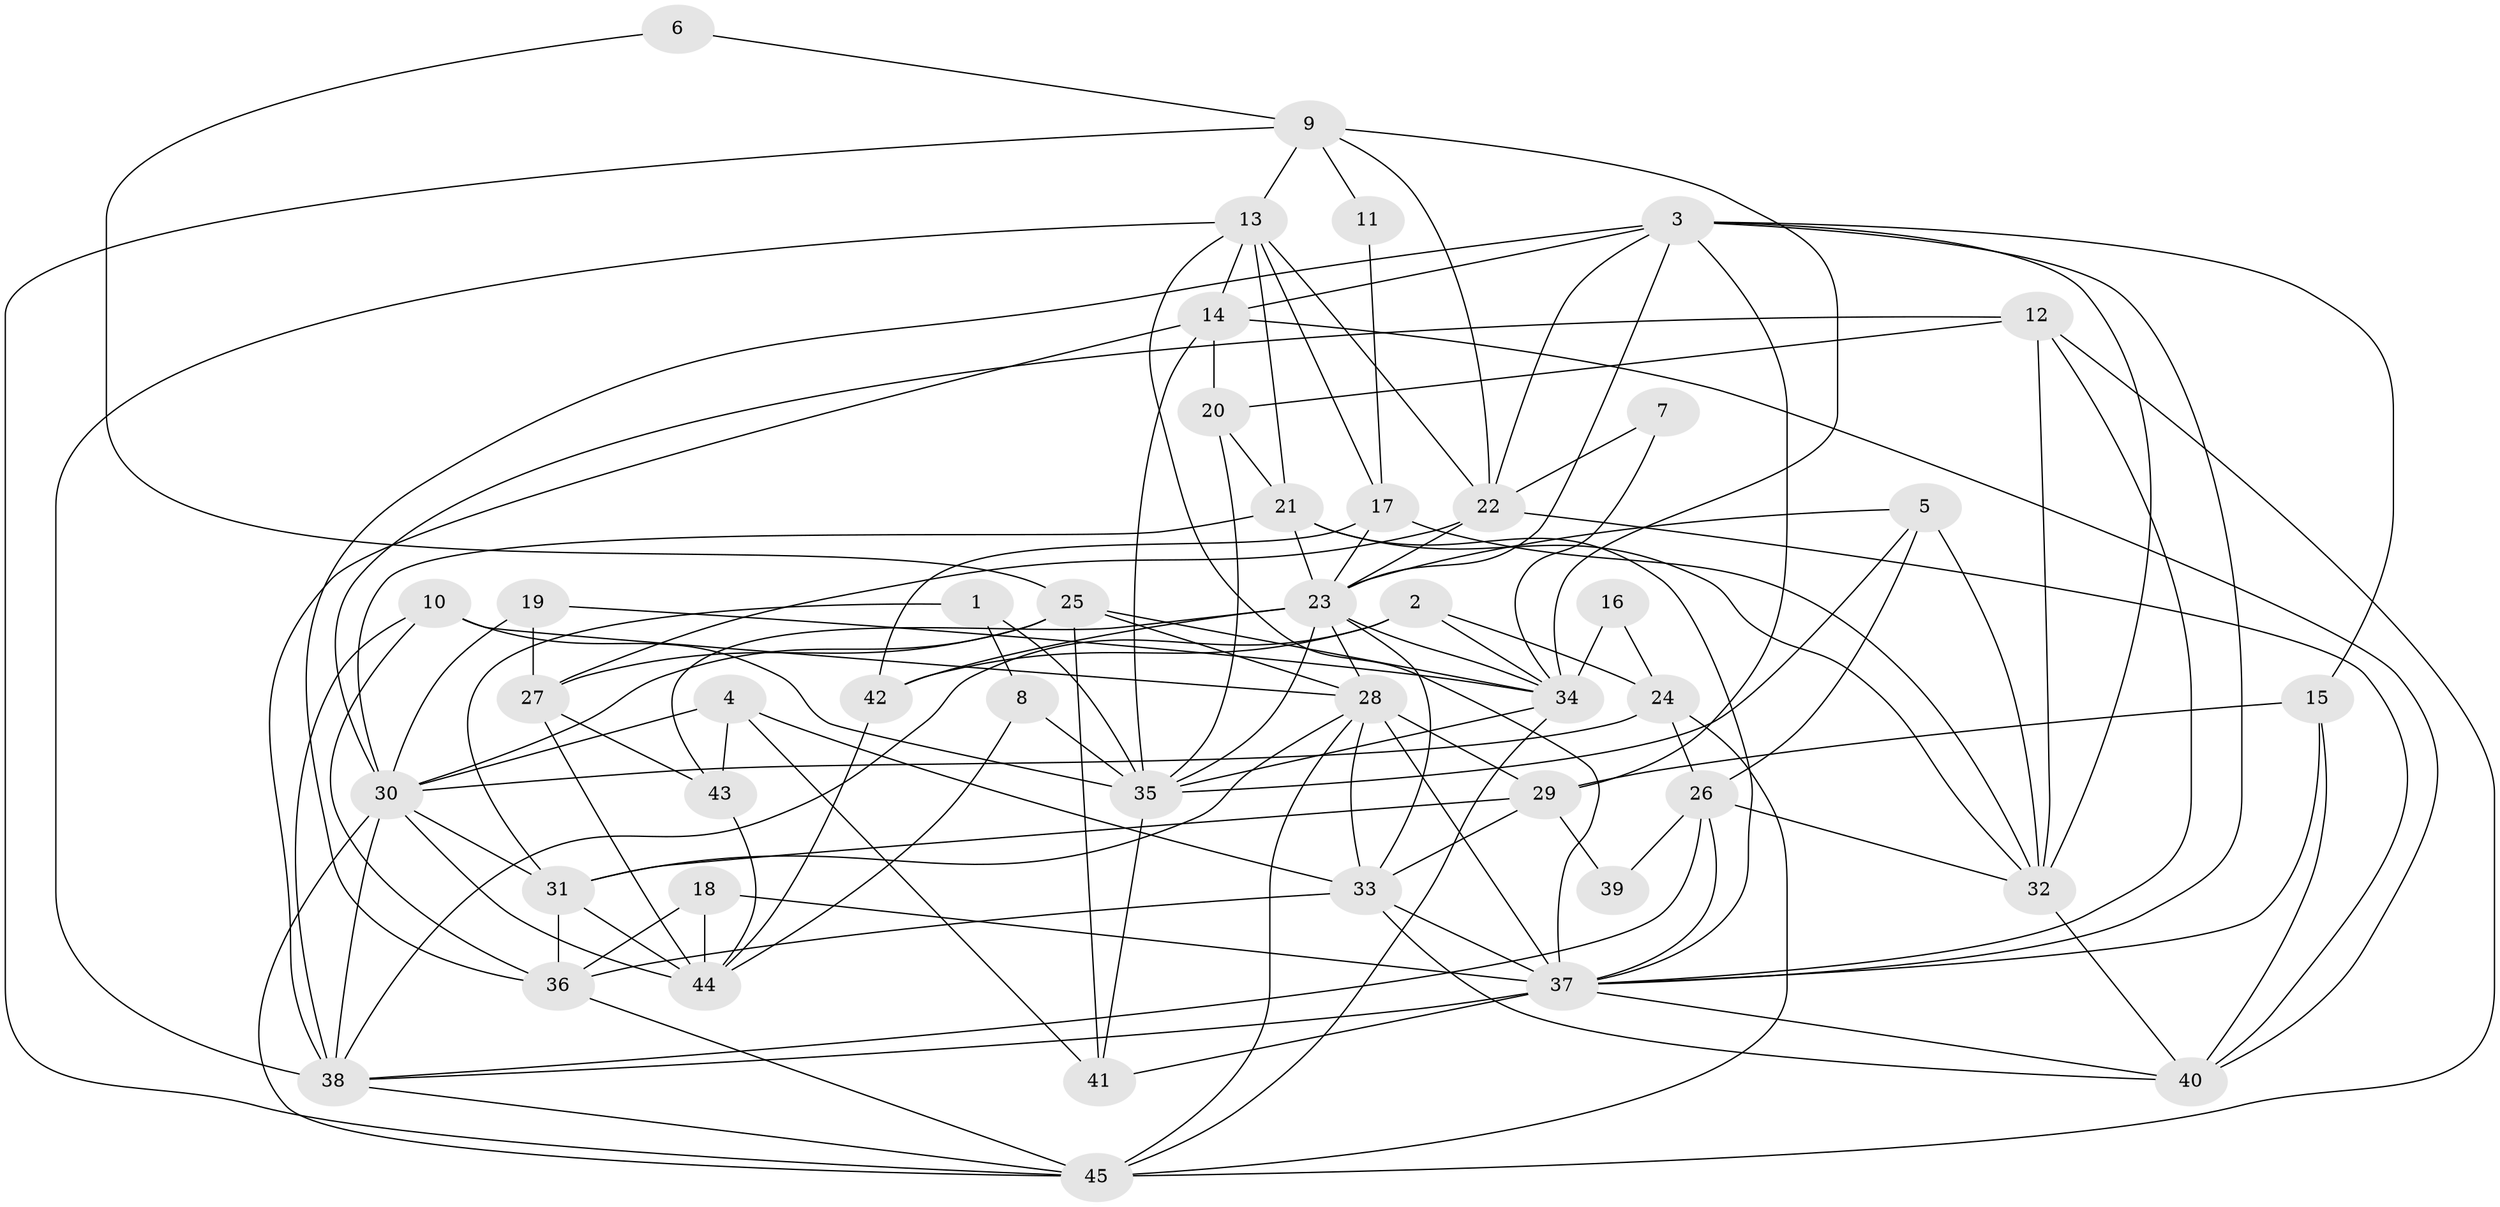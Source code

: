 // original degree distribution, {4: 0.2696629213483146, 3: 0.29213483146067415, 2: 0.12359550561797752, 6: 0.11235955056179775, 5: 0.15730337078651685, 9: 0.011235955056179775, 7: 0.033707865168539325}
// Generated by graph-tools (version 1.1) at 2025/50/03/09/25 03:50:15]
// undirected, 45 vertices, 125 edges
graph export_dot {
graph [start="1"]
  node [color=gray90,style=filled];
  1;
  2;
  3;
  4;
  5;
  6;
  7;
  8;
  9;
  10;
  11;
  12;
  13;
  14;
  15;
  16;
  17;
  18;
  19;
  20;
  21;
  22;
  23;
  24;
  25;
  26;
  27;
  28;
  29;
  30;
  31;
  32;
  33;
  34;
  35;
  36;
  37;
  38;
  39;
  40;
  41;
  42;
  43;
  44;
  45;
  1 -- 8 [weight=1.0];
  1 -- 31 [weight=1.0];
  1 -- 35 [weight=2.0];
  2 -- 24 [weight=1.0];
  2 -- 34 [weight=1.0];
  2 -- 38 [weight=1.0];
  2 -- 42 [weight=1.0];
  3 -- 14 [weight=1.0];
  3 -- 15 [weight=1.0];
  3 -- 22 [weight=1.0];
  3 -- 23 [weight=1.0];
  3 -- 29 [weight=1.0];
  3 -- 32 [weight=1.0];
  3 -- 36 [weight=1.0];
  3 -- 37 [weight=1.0];
  4 -- 30 [weight=1.0];
  4 -- 33 [weight=1.0];
  4 -- 41 [weight=1.0];
  4 -- 43 [weight=1.0];
  5 -- 23 [weight=1.0];
  5 -- 26 [weight=1.0];
  5 -- 32 [weight=1.0];
  5 -- 35 [weight=1.0];
  6 -- 9 [weight=1.0];
  6 -- 25 [weight=1.0];
  7 -- 22 [weight=1.0];
  7 -- 34 [weight=1.0];
  8 -- 35 [weight=1.0];
  8 -- 44 [weight=1.0];
  9 -- 11 [weight=1.0];
  9 -- 13 [weight=1.0];
  9 -- 22 [weight=1.0];
  9 -- 34 [weight=1.0];
  9 -- 45 [weight=1.0];
  10 -- 28 [weight=1.0];
  10 -- 35 [weight=1.0];
  10 -- 36 [weight=1.0];
  10 -- 38 [weight=1.0];
  11 -- 17 [weight=1.0];
  12 -- 20 [weight=1.0];
  12 -- 30 [weight=1.0];
  12 -- 32 [weight=1.0];
  12 -- 37 [weight=1.0];
  12 -- 45 [weight=1.0];
  13 -- 14 [weight=1.0];
  13 -- 17 [weight=1.0];
  13 -- 21 [weight=1.0];
  13 -- 22 [weight=1.0];
  13 -- 37 [weight=2.0];
  13 -- 38 [weight=1.0];
  14 -- 20 [weight=1.0];
  14 -- 35 [weight=1.0];
  14 -- 38 [weight=1.0];
  14 -- 40 [weight=1.0];
  15 -- 29 [weight=1.0];
  15 -- 37 [weight=1.0];
  15 -- 40 [weight=1.0];
  16 -- 24 [weight=1.0];
  16 -- 34 [weight=1.0];
  17 -- 23 [weight=1.0];
  17 -- 32 [weight=1.0];
  17 -- 42 [weight=1.0];
  18 -- 36 [weight=1.0];
  18 -- 37 [weight=1.0];
  18 -- 44 [weight=1.0];
  19 -- 27 [weight=1.0];
  19 -- 30 [weight=1.0];
  19 -- 34 [weight=1.0];
  20 -- 21 [weight=1.0];
  20 -- 35 [weight=1.0];
  21 -- 23 [weight=1.0];
  21 -- 30 [weight=1.0];
  21 -- 32 [weight=1.0];
  21 -- 37 [weight=1.0];
  22 -- 23 [weight=1.0];
  22 -- 27 [weight=1.0];
  22 -- 40 [weight=1.0];
  23 -- 28 [weight=1.0];
  23 -- 33 [weight=1.0];
  23 -- 34 [weight=1.0];
  23 -- 35 [weight=1.0];
  23 -- 42 [weight=1.0];
  23 -- 43 [weight=1.0];
  24 -- 26 [weight=1.0];
  24 -- 30 [weight=1.0];
  24 -- 45 [weight=1.0];
  25 -- 27 [weight=1.0];
  25 -- 28 [weight=1.0];
  25 -- 30 [weight=1.0];
  25 -- 34 [weight=1.0];
  25 -- 41 [weight=1.0];
  26 -- 32 [weight=1.0];
  26 -- 37 [weight=1.0];
  26 -- 38 [weight=1.0];
  26 -- 39 [weight=1.0];
  27 -- 43 [weight=1.0];
  27 -- 44 [weight=1.0];
  28 -- 29 [weight=1.0];
  28 -- 31 [weight=1.0];
  28 -- 33 [weight=1.0];
  28 -- 37 [weight=1.0];
  28 -- 45 [weight=1.0];
  29 -- 31 [weight=2.0];
  29 -- 33 [weight=1.0];
  29 -- 39 [weight=1.0];
  30 -- 31 [weight=1.0];
  30 -- 38 [weight=2.0];
  30 -- 44 [weight=1.0];
  30 -- 45 [weight=1.0];
  31 -- 36 [weight=2.0];
  31 -- 44 [weight=1.0];
  32 -- 40 [weight=1.0];
  33 -- 36 [weight=1.0];
  33 -- 37 [weight=1.0];
  33 -- 40 [weight=1.0];
  34 -- 35 [weight=1.0];
  34 -- 45 [weight=1.0];
  35 -- 41 [weight=1.0];
  36 -- 45 [weight=1.0];
  37 -- 38 [weight=1.0];
  37 -- 40 [weight=1.0];
  37 -- 41 [weight=1.0];
  38 -- 45 [weight=1.0];
  42 -- 44 [weight=1.0];
  43 -- 44 [weight=1.0];
}
